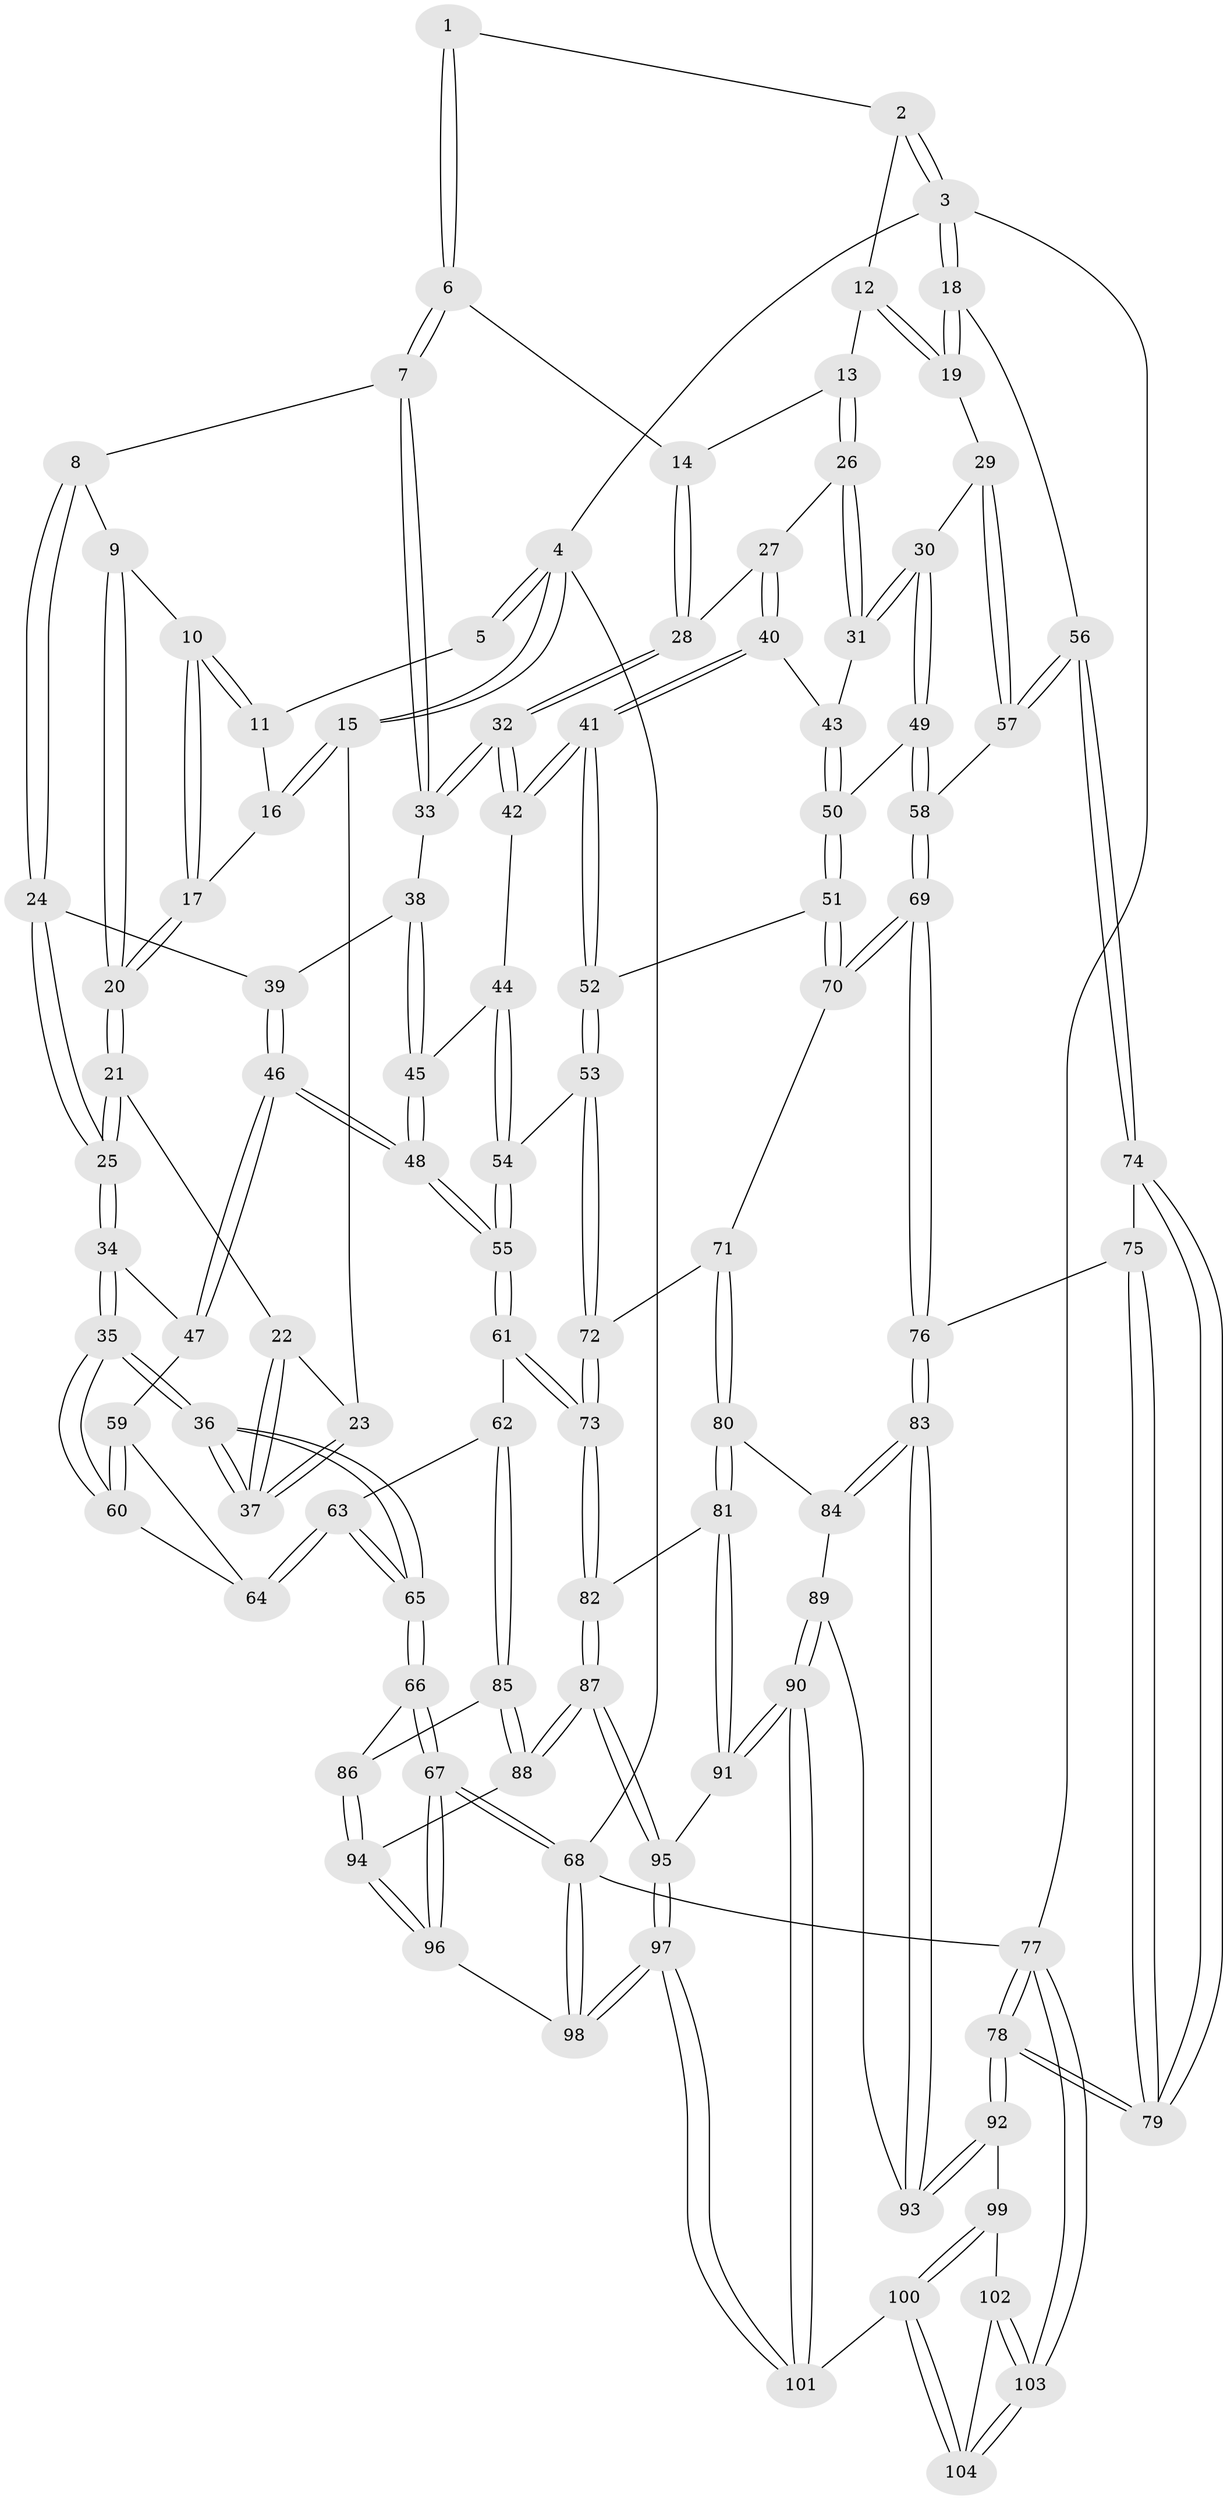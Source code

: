 // Generated by graph-tools (version 1.1) at 2025/11/02/27/25 16:11:53]
// undirected, 104 vertices, 257 edges
graph export_dot {
graph [start="1"]
  node [color=gray90,style=filled];
  1 [pos="+0.36677146486153306+0"];
  2 [pos="+0.7459484079782035+0"];
  3 [pos="+1+0"];
  4 [pos="+0+0"];
  5 [pos="+0.24383713685818187+0"];
  6 [pos="+0.41129281758402886+0.08144337603111669"];
  7 [pos="+0.40881153044078955+0.08807245075034174"];
  8 [pos="+0.2158348627343878+0.0784290060985532"];
  9 [pos="+0.20422078540371227+0.06030671970500564"];
  10 [pos="+0.2032127354111043+0.05738687682592188"];
  11 [pos="+0.1900585022287776+0"];
  12 [pos="+0.7354363954650507+0"];
  13 [pos="+0.6569170365437885+0.047867576351255305"];
  14 [pos="+0.5699702063005921+0.07431606682254717"];
  15 [pos="+0+0"];
  16 [pos="+0.07906027811317241+0.060368493678468846"];
  17 [pos="+0.09174216266699364+0.09015922961406365"];
  18 [pos="+1+0"];
  19 [pos="+0.8874428614982948+0.15309229915322597"];
  20 [pos="+0.09983578194958077+0.13941974659156514"];
  21 [pos="+0.09852828033110467+0.15460195693903866"];
  22 [pos="+0.07204827382986909+0.1545312934098267"];
  23 [pos="+0+0"];
  24 [pos="+0.211007039813191+0.17290828483470144"];
  25 [pos="+0.13893508697099713+0.20608542187826911"];
  26 [pos="+0.6627080101703532+0.08038241038357512"];
  27 [pos="+0.5941904191591683+0.20503946956432859"];
  28 [pos="+0.5554450822954908+0.19058477058209036"];
  29 [pos="+0.8587003145889436+0.20843353596578945"];
  30 [pos="+0.8289975559586098+0.22308383640354487"];
  31 [pos="+0.7306915937583852+0.19032069640982988"];
  32 [pos="+0.47812415316388357+0.19400987732136143"];
  33 [pos="+0.40589539810941583+0.11973649832560483"];
  34 [pos="+0.12473325824509303+0.26320222545380106"];
  35 [pos="+0+0.38882639822527976"];
  36 [pos="+0+0.4503690799192278"];
  37 [pos="+0+0.3772609522775003"];
  38 [pos="+0.3807399502620002+0.1489223922724513"];
  39 [pos="+0.2911233647907104+0.19995603434574752"];
  40 [pos="+0.6150466829770262+0.24784703297065694"];
  41 [pos="+0.591316617265489+0.3079400403075397"];
  42 [pos="+0.4896767844768576+0.26586234856545554"];
  43 [pos="+0.6741759808678032+0.23427964145455793"];
  44 [pos="+0.48652346164803173+0.2696461985685728"];
  45 [pos="+0.38946396695607743+0.28872979382039726"];
  46 [pos="+0.27901632374209306+0.3258145315982823"];
  47 [pos="+0.26439235367738356+0.3292453205901414"];
  48 [pos="+0.35232491601243243+0.36572378299331615"];
  49 [pos="+0.7677096962695235+0.36570572315288785"];
  50 [pos="+0.7338470815678058+0.37674887223146303"];
  51 [pos="+0.6728432660083787+0.4118594172595126"];
  52 [pos="+0.6080303568223108+0.37786341026791137"];
  53 [pos="+0.45723170509592315+0.4358265383258916"];
  54 [pos="+0.4384285072344968+0.43142144216289613"];
  55 [pos="+0.3978789929108373+0.43453141277195634"];
  56 [pos="+1+0.42349566084728446"];
  57 [pos="+1+0.4124543994723333"];
  58 [pos="+0.9068097536568259+0.46229740529913865"];
  59 [pos="+0.2524144388120902+0.34377221656625867"];
  60 [pos="+0.05138503041801413+0.40127719934836714"];
  61 [pos="+0.30450938718035847+0.5642460377390507"];
  62 [pos="+0.28797938748627133+0.5662494012748944"];
  63 [pos="+0.23984393664144593+0.5102400222839895"];
  64 [pos="+0.19883194390128472+0.4506505717925829"];
  65 [pos="+0+0.5052226922614079"];
  66 [pos="+0+0.5238147318740141"];
  67 [pos="+0+1"];
  68 [pos="+0+1"];
  69 [pos="+0.7976986270497031+0.6489191756529317"];
  70 [pos="+0.6779379462707921+0.5646149972086326"];
  71 [pos="+0.634584986951759+0.5767062837178168"];
  72 [pos="+0.5346595099429367+0.5530203396914357"];
  73 [pos="+0.4175376018597146+0.6766017889397419"];
  74 [pos="+1+0.48815193485537245"];
  75 [pos="+0.8256439961581917+0.6682093396362189"];
  76 [pos="+0.8034278858730263+0.665737748755224"];
  77 [pos="+1+1"];
  78 [pos="+1+0.9018894177080442"];
  79 [pos="+1+0.792312161300786"];
  80 [pos="+0.5386248020508255+0.7295486560366063"];
  81 [pos="+0.4697060599082156+0.739083350288393"];
  82 [pos="+0.42715028636310076+0.703815236408454"];
  83 [pos="+0.7608595899824128+0.805703823164212"];
  84 [pos="+0.5571642867646318+0.7389057591909213"];
  85 [pos="+0.21286148238474648+0.624741279993442"];
  86 [pos="+0+0.5315809654494857"];
  87 [pos="+0.2554122086329131+0.828811097912251"];
  88 [pos="+0.18964969774045048+0.7937680004343709"];
  89 [pos="+0.5867883860561277+0.8894632165739024"];
  90 [pos="+0.5198311414872553+0.9353996023180344"];
  91 [pos="+0.4690624617729909+0.7982405354645691"];
  92 [pos="+0.7623366518148237+0.813712016352842"];
  93 [pos="+0.761501448742771+0.8120883411842604"];
  94 [pos="+0.1308717090175138+0.8133695164644068"];
  95 [pos="+0.3038592264956248+0.9165000767831895"];
  96 [pos="+0.10130250169457139+0.855158000248351"];
  97 [pos="+0.35550376264654915+1"];
  98 [pos="+0.3271442944386166+1"];
  99 [pos="+0.7637156924376024+0.8219500048521512"];
  100 [pos="+0.5196419603997521+1"];
  101 [pos="+0.46375733269941705+1"];
  102 [pos="+0.765585009365796+0.8266493669725644"];
  103 [pos="+1+1"];
  104 [pos="+0.7529524024823947+1"];
  1 -- 2;
  1 -- 6;
  1 -- 6;
  2 -- 3;
  2 -- 3;
  2 -- 12;
  3 -- 4;
  3 -- 18;
  3 -- 18;
  3 -- 77;
  4 -- 5;
  4 -- 5;
  4 -- 15;
  4 -- 15;
  4 -- 68;
  5 -- 11;
  6 -- 7;
  6 -- 7;
  6 -- 14;
  7 -- 8;
  7 -- 33;
  7 -- 33;
  8 -- 9;
  8 -- 24;
  8 -- 24;
  9 -- 10;
  9 -- 20;
  9 -- 20;
  10 -- 11;
  10 -- 11;
  10 -- 17;
  10 -- 17;
  11 -- 16;
  12 -- 13;
  12 -- 19;
  12 -- 19;
  13 -- 14;
  13 -- 26;
  13 -- 26;
  14 -- 28;
  14 -- 28;
  15 -- 16;
  15 -- 16;
  15 -- 23;
  16 -- 17;
  17 -- 20;
  17 -- 20;
  18 -- 19;
  18 -- 19;
  18 -- 56;
  19 -- 29;
  20 -- 21;
  20 -- 21;
  21 -- 22;
  21 -- 25;
  21 -- 25;
  22 -- 23;
  22 -- 37;
  22 -- 37;
  23 -- 37;
  23 -- 37;
  24 -- 25;
  24 -- 25;
  24 -- 39;
  25 -- 34;
  25 -- 34;
  26 -- 27;
  26 -- 31;
  26 -- 31;
  27 -- 28;
  27 -- 40;
  27 -- 40;
  28 -- 32;
  28 -- 32;
  29 -- 30;
  29 -- 57;
  29 -- 57;
  30 -- 31;
  30 -- 31;
  30 -- 49;
  30 -- 49;
  31 -- 43;
  32 -- 33;
  32 -- 33;
  32 -- 42;
  32 -- 42;
  33 -- 38;
  34 -- 35;
  34 -- 35;
  34 -- 47;
  35 -- 36;
  35 -- 36;
  35 -- 60;
  35 -- 60;
  36 -- 37;
  36 -- 37;
  36 -- 65;
  36 -- 65;
  38 -- 39;
  38 -- 45;
  38 -- 45;
  39 -- 46;
  39 -- 46;
  40 -- 41;
  40 -- 41;
  40 -- 43;
  41 -- 42;
  41 -- 42;
  41 -- 52;
  41 -- 52;
  42 -- 44;
  43 -- 50;
  43 -- 50;
  44 -- 45;
  44 -- 54;
  44 -- 54;
  45 -- 48;
  45 -- 48;
  46 -- 47;
  46 -- 47;
  46 -- 48;
  46 -- 48;
  47 -- 59;
  48 -- 55;
  48 -- 55;
  49 -- 50;
  49 -- 58;
  49 -- 58;
  50 -- 51;
  50 -- 51;
  51 -- 52;
  51 -- 70;
  51 -- 70;
  52 -- 53;
  52 -- 53;
  53 -- 54;
  53 -- 72;
  53 -- 72;
  54 -- 55;
  54 -- 55;
  55 -- 61;
  55 -- 61;
  56 -- 57;
  56 -- 57;
  56 -- 74;
  56 -- 74;
  57 -- 58;
  58 -- 69;
  58 -- 69;
  59 -- 60;
  59 -- 60;
  59 -- 64;
  60 -- 64;
  61 -- 62;
  61 -- 73;
  61 -- 73;
  62 -- 63;
  62 -- 85;
  62 -- 85;
  63 -- 64;
  63 -- 64;
  63 -- 65;
  63 -- 65;
  65 -- 66;
  65 -- 66;
  66 -- 67;
  66 -- 67;
  66 -- 86;
  67 -- 68;
  67 -- 68;
  67 -- 96;
  67 -- 96;
  68 -- 77;
  68 -- 98;
  68 -- 98;
  69 -- 70;
  69 -- 70;
  69 -- 76;
  69 -- 76;
  70 -- 71;
  71 -- 72;
  71 -- 80;
  71 -- 80;
  72 -- 73;
  72 -- 73;
  73 -- 82;
  73 -- 82;
  74 -- 75;
  74 -- 79;
  74 -- 79;
  75 -- 76;
  75 -- 79;
  75 -- 79;
  76 -- 83;
  76 -- 83;
  77 -- 78;
  77 -- 78;
  77 -- 103;
  77 -- 103;
  78 -- 79;
  78 -- 79;
  78 -- 92;
  78 -- 92;
  80 -- 81;
  80 -- 81;
  80 -- 84;
  81 -- 82;
  81 -- 91;
  81 -- 91;
  82 -- 87;
  82 -- 87;
  83 -- 84;
  83 -- 84;
  83 -- 93;
  83 -- 93;
  84 -- 89;
  85 -- 86;
  85 -- 88;
  85 -- 88;
  86 -- 94;
  86 -- 94;
  87 -- 88;
  87 -- 88;
  87 -- 95;
  87 -- 95;
  88 -- 94;
  89 -- 90;
  89 -- 90;
  89 -- 93;
  90 -- 91;
  90 -- 91;
  90 -- 101;
  90 -- 101;
  91 -- 95;
  92 -- 93;
  92 -- 93;
  92 -- 99;
  94 -- 96;
  94 -- 96;
  95 -- 97;
  95 -- 97;
  96 -- 98;
  97 -- 98;
  97 -- 98;
  97 -- 101;
  97 -- 101;
  99 -- 100;
  99 -- 100;
  99 -- 102;
  100 -- 101;
  100 -- 104;
  100 -- 104;
  102 -- 103;
  102 -- 103;
  102 -- 104;
  103 -- 104;
  103 -- 104;
}
